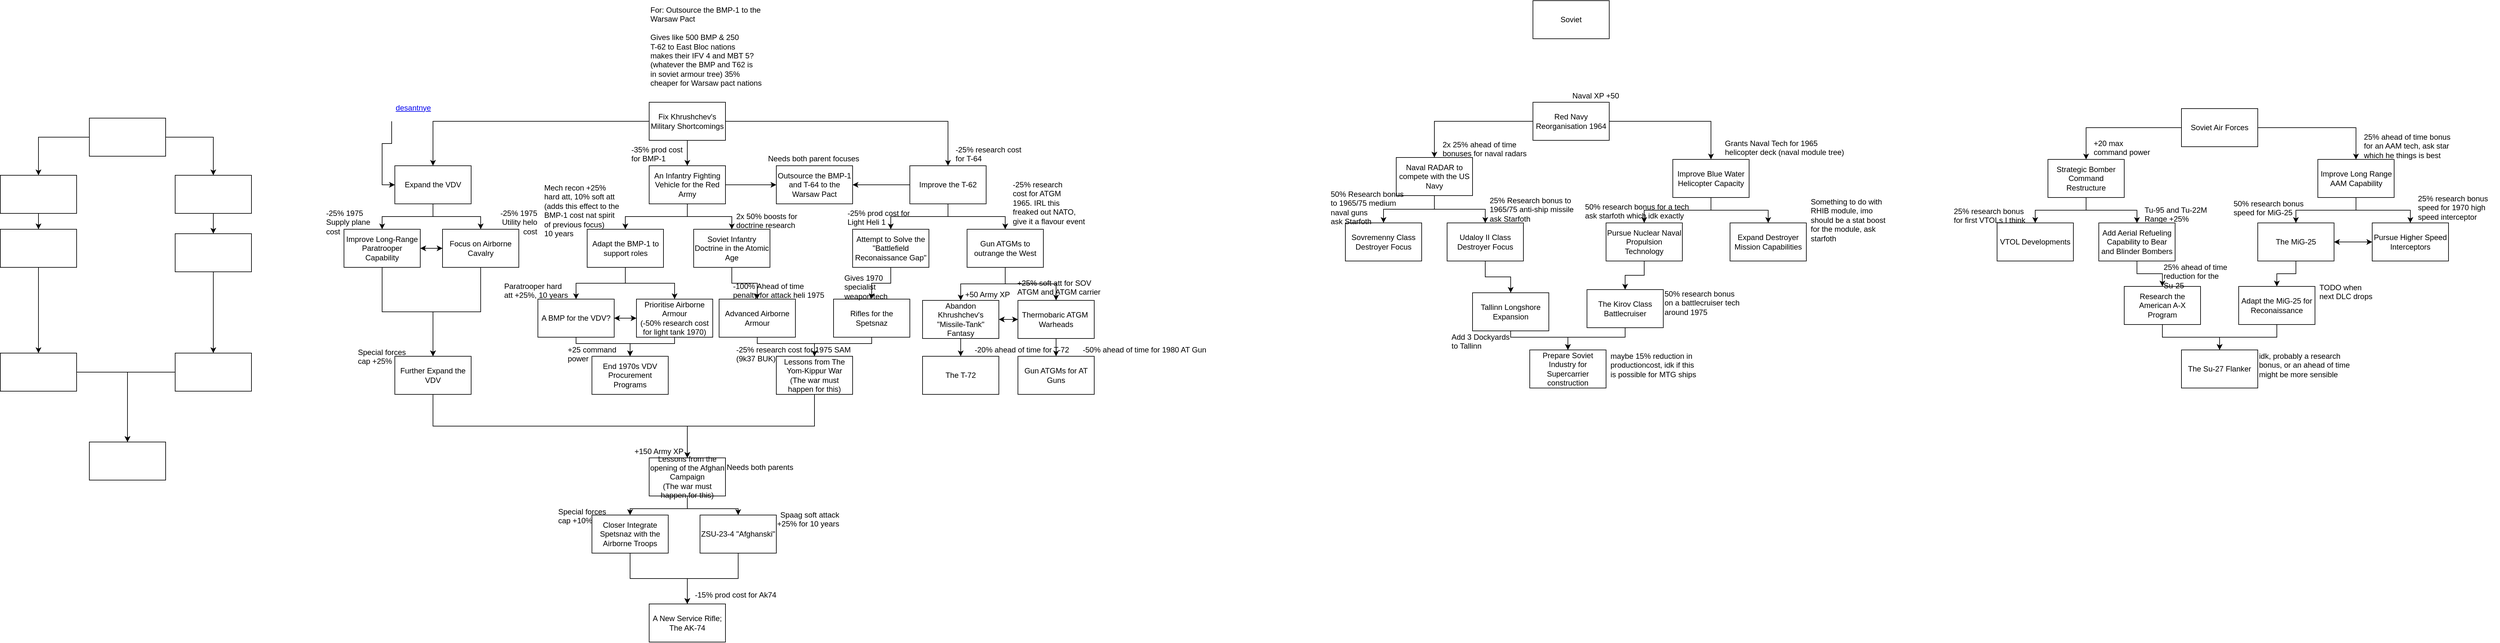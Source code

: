 <mxfile version="14.1.8" type="device"><diagram id="HSAtg3m2RMaqoWD-6UOv" name="Page-1"><mxGraphModel dx="3900" dy="2933" grid="1" gridSize="10" guides="1" tooltips="1" connect="1" arrows="1" fold="1" page="1" pageScale="1" pageWidth="850" pageHeight="1100" math="0" shadow="0"><root><mxCell id="0"/><mxCell id="1" parent="0"/><mxCell id="5Q80vG4LIjVTuV-m_31R-1" value="Soviet" style="rounded=0;whiteSpace=wrap;html=1;" parent="1" vertex="1"><mxGeometry x="1590" width="120" height="60" as="geometry"/></mxCell><mxCell id="sVd0UcRJC6E5WP_fuugY-13" style="edgeStyle=orthogonalEdgeStyle;rounded=0;orthogonalLoop=1;jettySize=auto;html=1;" parent="1" source="5Q80vG4LIjVTuV-m_31R-2" target="5Q80vG4LIjVTuV-m_31R-3" edge="1"><mxGeometry relative="1" as="geometry"/></mxCell><mxCell id="sVd0UcRJC6E5WP_fuugY-14" style="edgeStyle=orthogonalEdgeStyle;rounded=0;orthogonalLoop=1;jettySize=auto;html=1;" parent="1" source="5Q80vG4LIjVTuV-m_31R-2" target="5Q80vG4LIjVTuV-m_31R-5" edge="1"><mxGeometry relative="1" as="geometry"/></mxCell><mxCell id="Zx1HC0GzqRaTjFGSxS7G-56" style="edgeStyle=orthogonalEdgeStyle;rounded=0;orthogonalLoop=1;jettySize=auto;html=1;" parent="1" source="5Q80vG4LIjVTuV-m_31R-2" target="Zx1HC0GzqRaTjFGSxS7G-55" edge="1"><mxGeometry relative="1" as="geometry"/></mxCell><mxCell id="5Q80vG4LIjVTuV-m_31R-2" value="Fix Khrushchev's Military Shortcomings" style="rounded=0;whiteSpace=wrap;html=1;" parent="1" vertex="1"><mxGeometry x="200" y="160" width="120" height="60" as="geometry"/></mxCell><mxCell id="sVd0UcRJC6E5WP_fuugY-24" style="edgeStyle=orthogonalEdgeStyle;rounded=0;orthogonalLoop=1;jettySize=auto;html=1;" parent="1" source="5Q80vG4LIjVTuV-m_31R-3" target="5Q80vG4LIjVTuV-m_31R-8" edge="1"><mxGeometry relative="1" as="geometry"/></mxCell><mxCell id="sVd0UcRJC6E5WP_fuugY-25" style="edgeStyle=orthogonalEdgeStyle;rounded=0;orthogonalLoop=1;jettySize=auto;html=1;" parent="1" source="5Q80vG4LIjVTuV-m_31R-3" target="5Q80vG4LIjVTuV-m_31R-9" edge="1"><mxGeometry relative="1" as="geometry"/></mxCell><mxCell id="Zx1HC0GzqRaTjFGSxS7G-14" value="" style="edgeStyle=orthogonalEdgeStyle;rounded=0;orthogonalLoop=1;jettySize=auto;html=1;" parent="1" source="5Q80vG4LIjVTuV-m_31R-3" target="Zx1HC0GzqRaTjFGSxS7G-13" edge="1"><mxGeometry relative="1" as="geometry"/></mxCell><mxCell id="5Q80vG4LIjVTuV-m_31R-3" value="&lt;span&gt;An Infantry Fighting Vehicle for the Red Army&lt;/span&gt;" style="rounded=0;whiteSpace=wrap;html=1;" parent="1" vertex="1"><mxGeometry x="200" y="260" width="120" height="60" as="geometry"/></mxCell><mxCell id="Zx1HC0GzqRaTjFGSxS7G-13" value="Outsource the BMP-1 and T-64 to the Warsaw Pact" style="rounded=0;whiteSpace=wrap;html=1;" parent="1" vertex="1"><mxGeometry x="400" y="260" width="120" height="60" as="geometry"/></mxCell><mxCell id="sVd0UcRJC6E5WP_fuugY-15" style="edgeStyle=orthogonalEdgeStyle;rounded=0;orthogonalLoop=1;jettySize=auto;html=1;" parent="1" source="5Q80vG4LIjVTuV-m_31R-5" target="5Q80vG4LIjVTuV-m_31R-7" edge="1"><mxGeometry relative="1" as="geometry"/></mxCell><mxCell id="sVd0UcRJC6E5WP_fuugY-16" style="edgeStyle=orthogonalEdgeStyle;rounded=0;orthogonalLoop=1;jettySize=auto;html=1;" parent="1" source="5Q80vG4LIjVTuV-m_31R-5" target="5Q80vG4LIjVTuV-m_31R-6" edge="1"><mxGeometry relative="1" as="geometry"/></mxCell><mxCell id="Zx1HC0GzqRaTjFGSxS7G-15" style="edgeStyle=orthogonalEdgeStyle;rounded=0;orthogonalLoop=1;jettySize=auto;html=1;" parent="1" source="5Q80vG4LIjVTuV-m_31R-5" target="Zx1HC0GzqRaTjFGSxS7G-13" edge="1"><mxGeometry relative="1" as="geometry"/></mxCell><mxCell id="5Q80vG4LIjVTuV-m_31R-5" value="Improve the T-62" style="rounded=0;whiteSpace=wrap;html=1;" parent="1" vertex="1"><mxGeometry x="610" y="260" width="120" height="60" as="geometry"/></mxCell><mxCell id="Zx1HC0GzqRaTjFGSxS7G-23" value="" style="edgeStyle=orthogonalEdgeStyle;rounded=0;orthogonalLoop=1;jettySize=auto;html=1;" parent="1" source="5Q80vG4LIjVTuV-m_31R-6" target="Zx1HC0GzqRaTjFGSxS7G-22" edge="1"><mxGeometry relative="1" as="geometry"/></mxCell><mxCell id="Zx1HC0GzqRaTjFGSxS7G-41" style="edgeStyle=orthogonalEdgeStyle;rounded=0;orthogonalLoop=1;jettySize=auto;html=1;" parent="1" source="5Q80vG4LIjVTuV-m_31R-6" target="Zx1HC0GzqRaTjFGSxS7G-39" edge="1"><mxGeometry relative="1" as="geometry"/></mxCell><mxCell id="5Q80vG4LIjVTuV-m_31R-6" value="Gun ATGMs to outrange the West" style="rounded=0;whiteSpace=wrap;html=1;" parent="1" vertex="1"><mxGeometry x="700" y="360" width="120" height="60" as="geometry"/></mxCell><mxCell id="Zx1HC0GzqRaTjFGSxS7G-43" style="edgeStyle=orthogonalEdgeStyle;rounded=0;orthogonalLoop=1;jettySize=auto;html=1;" parent="1" source="Zx1HC0GzqRaTjFGSxS7G-22" target="Zx1HC0GzqRaTjFGSxS7G-39" edge="1"><mxGeometry relative="1" as="geometry"/></mxCell><mxCell id="Zx1HC0GzqRaTjFGSxS7G-50" value="" style="edgeStyle=orthogonalEdgeStyle;rounded=0;orthogonalLoop=1;jettySize=auto;html=1;" parent="1" source="Zx1HC0GzqRaTjFGSxS7G-22" target="Zx1HC0GzqRaTjFGSxS7G-49" edge="1"><mxGeometry relative="1" as="geometry"/></mxCell><mxCell id="Zx1HC0GzqRaTjFGSxS7G-22" value="Thermobaric ATGM&amp;nbsp;&lt;br&gt;Warheads" style="rounded=0;whiteSpace=wrap;html=1;" parent="1" vertex="1"><mxGeometry x="780" y="472" width="120" height="60" as="geometry"/></mxCell><mxCell id="Zx1HC0GzqRaTjFGSxS7G-49" value="Gun ATGMs for AT Guns" style="rounded=0;whiteSpace=wrap;html=1;" parent="1" vertex="1"><mxGeometry x="780" y="560" width="120" height="60" as="geometry"/></mxCell><mxCell id="Zx1HC0GzqRaTjFGSxS7G-42" value="" style="edgeStyle=orthogonalEdgeStyle;rounded=0;orthogonalLoop=1;jettySize=auto;html=1;" parent="1" source="Zx1HC0GzqRaTjFGSxS7G-39" target="Zx1HC0GzqRaTjFGSxS7G-22" edge="1"><mxGeometry relative="1" as="geometry"/></mxCell><mxCell id="Zx1HC0GzqRaTjFGSxS7G-45" value="" style="edgeStyle=orthogonalEdgeStyle;rounded=0;orthogonalLoop=1;jettySize=auto;html=1;" parent="1" source="Zx1HC0GzqRaTjFGSxS7G-39" target="Zx1HC0GzqRaTjFGSxS7G-44" edge="1"><mxGeometry relative="1" as="geometry"/></mxCell><mxCell id="Zx1HC0GzqRaTjFGSxS7G-39" value="Abandon Khrushchev's &quot;Missile-Tank&quot; Fantasy" style="rounded=0;whiteSpace=wrap;html=1;" parent="1" vertex="1"><mxGeometry x="630" y="472" width="120" height="60" as="geometry"/></mxCell><mxCell id="Zx1HC0GzqRaTjFGSxS7G-44" value="The T-72" style="rounded=0;whiteSpace=wrap;html=1;" parent="1" vertex="1"><mxGeometry x="630" y="560" width="120" height="60" as="geometry"/></mxCell><mxCell id="sVd0UcRJC6E5WP_fuugY-22" style="edgeStyle=orthogonalEdgeStyle;rounded=0;orthogonalLoop=1;jettySize=auto;html=1;" parent="1" source="5Q80vG4LIjVTuV-m_31R-7" target="5Q80vG4LIjVTuV-m_31R-11" edge="1"><mxGeometry relative="1" as="geometry"/></mxCell><mxCell id="5Q80vG4LIjVTuV-m_31R-7" value="&lt;span style=&quot;white-space: normal&quot;&gt;Attempt to Solve the &quot;Battlefield Reconaissance Gap&quot;&lt;/span&gt;" style="rounded=0;whiteSpace=wrap;html=1;" parent="1" vertex="1"><mxGeometry x="520" y="360" width="120" height="60" as="geometry"/></mxCell><mxCell id="sVd0UcRJC6E5WP_fuugY-23" style="edgeStyle=orthogonalEdgeStyle;rounded=0;orthogonalLoop=1;jettySize=auto;html=1;" parent="1" source="5Q80vG4LIjVTuV-m_31R-8" target="5Q80vG4LIjVTuV-m_31R-10" edge="1"><mxGeometry relative="1" as="geometry"/></mxCell><mxCell id="5Q80vG4LIjVTuV-m_31R-8" value="Soviet Infantry Doctrine in the Atomic Age" style="rounded=0;whiteSpace=wrap;html=1;" parent="1" vertex="1"><mxGeometry x="270" y="360" width="120" height="60" as="geometry"/></mxCell><mxCell id="Zx1HC0GzqRaTjFGSxS7G-19" value="" style="edgeStyle=orthogonalEdgeStyle;rounded=0;orthogonalLoop=1;jettySize=auto;html=1;" parent="1" source="5Q80vG4LIjVTuV-m_31R-9" target="Zx1HC0GzqRaTjFGSxS7G-18" edge="1"><mxGeometry relative="1" as="geometry"/></mxCell><mxCell id="Zx1HC0GzqRaTjFGSxS7G-33" style="edgeStyle=orthogonalEdgeStyle;rounded=0;orthogonalLoop=1;jettySize=auto;html=1;" parent="1" target="Zx1HC0GzqRaTjFGSxS7G-31" edge="1"><mxGeometry relative="1" as="geometry"><mxPoint x="230.2" y="475" as="sourcePoint"/></mxGeometry></mxCell><mxCell id="Zx1HC0GzqRaTjFGSxS7G-86" style="edgeStyle=orthogonalEdgeStyle;rounded=0;orthogonalLoop=1;jettySize=auto;html=1;" parent="1" source="5Q80vG4LIjVTuV-m_31R-9" target="Zx1HC0GzqRaTjFGSxS7G-31" edge="1"><mxGeometry relative="1" as="geometry"/></mxCell><mxCell id="5Q80vG4LIjVTuV-m_31R-9" value="Adapt the BMP-1 to support roles" style="rounded=0;whiteSpace=wrap;html=1;" parent="1" vertex="1"><mxGeometry x="102.5" y="360" width="120" height="60" as="geometry"/></mxCell><mxCell id="Zx1HC0GzqRaTjFGSxS7G-32" value="" style="edgeStyle=orthogonalEdgeStyle;rounded=0;orthogonalLoop=1;jettySize=auto;html=1;" parent="1" source="Zx1HC0GzqRaTjFGSxS7G-18" target="Zx1HC0GzqRaTjFGSxS7G-31" edge="1"><mxGeometry relative="1" as="geometry"/></mxCell><mxCell id="Zx1HC0GzqRaTjFGSxS7G-84" style="edgeStyle=orthogonalEdgeStyle;rounded=0;orthogonalLoop=1;jettySize=auto;html=1;" parent="1" source="Zx1HC0GzqRaTjFGSxS7G-18" target="Zx1HC0GzqRaTjFGSxS7G-82" edge="1"><mxGeometry relative="1" as="geometry"><Array as="points"><mxPoint x="85" y="540"/><mxPoint x="170" y="540"/></Array></mxGeometry></mxCell><mxCell id="Zx1HC0GzqRaTjFGSxS7G-18" value="A BMP for the VDV?" style="rounded=0;whiteSpace=wrap;html=1;" parent="1" vertex="1"><mxGeometry x="25" y="470" width="120" height="60" as="geometry"/></mxCell><mxCell id="Zx1HC0GzqRaTjFGSxS7G-82" value="End 1970s VDV Procurement Programs" style="rounded=0;whiteSpace=wrap;html=1;" parent="1" vertex="1"><mxGeometry x="110" y="560" width="120" height="60" as="geometry"/></mxCell><mxCell id="Zx1HC0GzqRaTjFGSxS7G-34" style="edgeStyle=orthogonalEdgeStyle;rounded=0;orthogonalLoop=1;jettySize=auto;html=1;" parent="1" source="Zx1HC0GzqRaTjFGSxS7G-31" target="Zx1HC0GzqRaTjFGSxS7G-18" edge="1"><mxGeometry relative="1" as="geometry"/></mxCell><mxCell id="Zx1HC0GzqRaTjFGSxS7G-87" style="edgeStyle=orthogonalEdgeStyle;rounded=0;orthogonalLoop=1;jettySize=auto;html=1;" parent="1" source="Zx1HC0GzqRaTjFGSxS7G-31" target="Zx1HC0GzqRaTjFGSxS7G-82" edge="1"><mxGeometry relative="1" as="geometry"><Array as="points"><mxPoint x="240" y="540"/><mxPoint x="170" y="540"/></Array></mxGeometry></mxCell><mxCell id="Zx1HC0GzqRaTjFGSxS7G-31" value="Prioritise Airborne Armour (&lt;span style=&quot;text-align: left ; white-space: nowrap&quot;&gt;-50% research cost&lt;/span&gt;&lt;br style=&quot;text-align: left ; white-space: nowrap&quot;&gt;&lt;span style=&quot;text-align: left ; white-space: nowrap&quot;&gt;for light tank 1970)&lt;/span&gt;" style="rounded=0;whiteSpace=wrap;html=1;" parent="1" vertex="1"><mxGeometry x="180" y="470" width="120" height="60" as="geometry"/></mxCell><mxCell id="sVd0UcRJC6E5WP_fuugY-27" style="edgeStyle=orthogonalEdgeStyle;rounded=0;orthogonalLoop=1;jettySize=auto;html=1;" parent="1" source="5Q80vG4LIjVTuV-m_31R-10" target="5Q80vG4LIjVTuV-m_31R-12" edge="1"><mxGeometry relative="1" as="geometry"><Array as="points"><mxPoint x="370" y="540"/><mxPoint x="460" y="540"/></Array></mxGeometry></mxCell><mxCell id="5Q80vG4LIjVTuV-m_31R-10" value="Advanced Airborne Armour" style="rounded=0;whiteSpace=wrap;html=1;" parent="1" vertex="1"><mxGeometry x="310" y="470" width="120" height="60" as="geometry"/></mxCell><mxCell id="sVd0UcRJC6E5WP_fuugY-26" style="edgeStyle=orthogonalEdgeStyle;rounded=0;orthogonalLoop=1;jettySize=auto;html=1;" parent="1" source="5Q80vG4LIjVTuV-m_31R-11" target="5Q80vG4LIjVTuV-m_31R-12" edge="1"><mxGeometry relative="1" as="geometry"><Array as="points"><mxPoint x="550" y="540"/><mxPoint x="460" y="540"/></Array></mxGeometry></mxCell><mxCell id="5Q80vG4LIjVTuV-m_31R-11" value="Rifles for the Spetsnaz" style="rounded=0;whiteSpace=wrap;html=1;" parent="1" vertex="1"><mxGeometry x="490" y="470" width="120" height="60" as="geometry"/></mxCell><mxCell id="Zx1HC0GzqRaTjFGSxS7G-71" value="" style="edgeStyle=orthogonalEdgeStyle;rounded=0;orthogonalLoop=1;jettySize=auto;html=1;exitX=0.5;exitY=1;exitDx=0;exitDy=0;" parent="1" source="5Q80vG4LIjVTuV-m_31R-12" target="Zx1HC0GzqRaTjFGSxS7G-70" edge="1"><mxGeometry relative="1" as="geometry"/></mxCell><mxCell id="5Q80vG4LIjVTuV-m_31R-12" value="Lessons from The Yom-Kippur War&lt;br&gt;(The war must happen for this)" style="rounded=0;whiteSpace=wrap;html=1;" parent="1" vertex="1"><mxGeometry x="400" y="560" width="120" height="60" as="geometry"/></mxCell><mxCell id="Zx1HC0GzqRaTjFGSxS7G-94" value="" style="edgeStyle=orthogonalEdgeStyle;rounded=0;orthogonalLoop=1;jettySize=auto;html=1;" parent="1" source="Zx1HC0GzqRaTjFGSxS7G-70" target="Zx1HC0GzqRaTjFGSxS7G-93" edge="1"><mxGeometry relative="1" as="geometry"/></mxCell><mxCell id="Zx1HC0GzqRaTjFGSxS7G-97" style="edgeStyle=orthogonalEdgeStyle;rounded=0;orthogonalLoop=1;jettySize=auto;html=1;" parent="1" source="Zx1HC0GzqRaTjFGSxS7G-70" target="Zx1HC0GzqRaTjFGSxS7G-95" edge="1"><mxGeometry relative="1" as="geometry"><Array as="points"><mxPoint x="260" y="800"/><mxPoint x="170" y="800"/></Array></mxGeometry></mxCell><mxCell id="Zx1HC0GzqRaTjFGSxS7G-70" value="Lessons from the opening of the Afghan Campaign&lt;br&gt;(The war must happen for this)" style="rounded=0;whiteSpace=wrap;html=1;" parent="1" vertex="1"><mxGeometry x="200" y="720" width="120" height="60" as="geometry"/></mxCell><mxCell id="Zx1HC0GzqRaTjFGSxS7G-102" value="" style="edgeStyle=orthogonalEdgeStyle;rounded=0;orthogonalLoop=1;jettySize=auto;html=1;" parent="1" source="Zx1HC0GzqRaTjFGSxS7G-93" target="Zx1HC0GzqRaTjFGSxS7G-101" edge="1"><mxGeometry relative="1" as="geometry"/></mxCell><mxCell id="Zx1HC0GzqRaTjFGSxS7G-93" value="ZSU-23-4 &quot;Afghanski&quot;" style="rounded=0;whiteSpace=wrap;html=1;" parent="1" vertex="1"><mxGeometry x="280" y="810" width="120" height="60" as="geometry"/></mxCell><mxCell id="Zx1HC0GzqRaTjFGSxS7G-101" value="A New Service Rifle; The AK-74" style="rounded=0;whiteSpace=wrap;html=1;" parent="1" vertex="1"><mxGeometry x="200" y="950" width="120" height="60" as="geometry"/></mxCell><mxCell id="Zx1HC0GzqRaTjFGSxS7G-103" style="edgeStyle=orthogonalEdgeStyle;rounded=0;orthogonalLoop=1;jettySize=auto;html=1;" parent="1" source="Zx1HC0GzqRaTjFGSxS7G-95" target="Zx1HC0GzqRaTjFGSxS7G-101" edge="1"><mxGeometry relative="1" as="geometry"/></mxCell><mxCell id="Zx1HC0GzqRaTjFGSxS7G-95" value="Closer Integrate Spetsnaz with the Airborne Troops" style="rounded=0;whiteSpace=wrap;html=1;" parent="1" vertex="1"><mxGeometry x="110" y="810" width="120" height="60" as="geometry"/></mxCell><mxCell id="sVd0UcRJC6E5WP_fuugY-1" style="edgeStyle=orthogonalEdgeStyle;rounded=0;orthogonalLoop=1;jettySize=auto;html=1;" parent="1" source="5Q80vG4LIjVTuV-m_31R-13" target="5Q80vG4LIjVTuV-m_31R-40" edge="1"><mxGeometry relative="1" as="geometry"/></mxCell><mxCell id="sVd0UcRJC6E5WP_fuugY-3" style="edgeStyle=orthogonalEdgeStyle;rounded=0;orthogonalLoop=1;jettySize=auto;html=1;" parent="1" source="5Q80vG4LIjVTuV-m_31R-13" target="5Q80vG4LIjVTuV-m_31R-42" edge="1"><mxGeometry relative="1" as="geometry"/></mxCell><mxCell id="5Q80vG4LIjVTuV-m_31R-13" value="Red Navy Reorganisation 1964" style="rounded=0;whiteSpace=wrap;html=1;" parent="1" vertex="1"><mxGeometry x="1590" y="160" width="120" height="60" as="geometry"/></mxCell><mxCell id="jUVVxB6HZcpi_t6FLitY-24" style="edgeStyle=orthogonalEdgeStyle;rounded=0;orthogonalLoop=1;jettySize=auto;html=1;" parent="1" source="5Q80vG4LIjVTuV-m_31R-24" target="5Q80vG4LIjVTuV-m_31R-50" edge="1"><mxGeometry relative="1" as="geometry"/></mxCell><mxCell id="jUVVxB6HZcpi_t6FLitY-25" style="edgeStyle=orthogonalEdgeStyle;rounded=0;orthogonalLoop=1;jettySize=auto;html=1;" parent="1" source="5Q80vG4LIjVTuV-m_31R-24" target="5Q80vG4LIjVTuV-m_31R-52" edge="1"><mxGeometry relative="1" as="geometry"/></mxCell><mxCell id="5Q80vG4LIjVTuV-m_31R-24" value="Soviet Air Forces" style="rounded=0;whiteSpace=wrap;html=1;" parent="1" vertex="1"><mxGeometry x="2610" y="170" width="120" height="60" as="geometry"/></mxCell><mxCell id="jUVVxB6HZcpi_t6FLitY-4" style="edgeStyle=orthogonalEdgeStyle;rounded=0;orthogonalLoop=1;jettySize=auto;html=1;" parent="1" source="5Q80vG4LIjVTuV-m_31R-35" target="5Q80vG4LIjVTuV-m_31R-37" edge="1"><mxGeometry relative="1" as="geometry"/></mxCell><mxCell id="jUVVxB6HZcpi_t6FLitY-5" style="edgeStyle=orthogonalEdgeStyle;rounded=0;orthogonalLoop=1;jettySize=auto;html=1;" parent="1" source="5Q80vG4LIjVTuV-m_31R-35" target="5Q80vG4LIjVTuV-m_31R-36" edge="1"><mxGeometry relative="1" as="geometry"/></mxCell><mxCell id="5Q80vG4LIjVTuV-m_31R-35" value="" style="rounded=0;whiteSpace=wrap;html=1;" parent="1" vertex="1"><mxGeometry x="-680.5" y="185" width="120" height="60" as="geometry"/></mxCell><mxCell id="Zx1HC0GzqRaTjFGSxS7G-2" value="" style="edgeStyle=orthogonalEdgeStyle;rounded=0;orthogonalLoop=1;jettySize=auto;html=1;" parent="1" source="5Q80vG4LIjVTuV-m_31R-36" target="Zx1HC0GzqRaTjFGSxS7G-1" edge="1"><mxGeometry relative="1" as="geometry"/></mxCell><mxCell id="5Q80vG4LIjVTuV-m_31R-36" value="" style="rounded=0;whiteSpace=wrap;html=1;" parent="1" vertex="1"><mxGeometry x="-545.5" y="275" width="120" height="60" as="geometry"/></mxCell><mxCell id="Zx1HC0GzqRaTjFGSxS7G-6" value="" style="edgeStyle=orthogonalEdgeStyle;rounded=0;orthogonalLoop=1;jettySize=auto;html=1;" parent="1" source="Zx1HC0GzqRaTjFGSxS7G-1" target="Zx1HC0GzqRaTjFGSxS7G-5" edge="1"><mxGeometry relative="1" as="geometry"/></mxCell><mxCell id="Zx1HC0GzqRaTjFGSxS7G-1" value="" style="rounded=0;whiteSpace=wrap;html=1;" parent="1" vertex="1"><mxGeometry x="-545.5" y="367" width="120" height="60" as="geometry"/></mxCell><mxCell id="Zx1HC0GzqRaTjFGSxS7G-11" style="edgeStyle=orthogonalEdgeStyle;rounded=0;orthogonalLoop=1;jettySize=auto;html=1;" parent="1" source="Zx1HC0GzqRaTjFGSxS7G-5" target="Zx1HC0GzqRaTjFGSxS7G-9" edge="1"><mxGeometry relative="1" as="geometry"/></mxCell><mxCell id="Zx1HC0GzqRaTjFGSxS7G-5" value="" style="rounded=0;whiteSpace=wrap;html=1;" parent="1" vertex="1"><mxGeometry x="-545.5" y="555" width="120" height="60" as="geometry"/></mxCell><mxCell id="Zx1HC0GzqRaTjFGSxS7G-4" value="" style="edgeStyle=orthogonalEdgeStyle;rounded=0;orthogonalLoop=1;jettySize=auto;html=1;" parent="1" source="5Q80vG4LIjVTuV-m_31R-37" target="Zx1HC0GzqRaTjFGSxS7G-3" edge="1"><mxGeometry relative="1" as="geometry"/></mxCell><mxCell id="5Q80vG4LIjVTuV-m_31R-37" value="" style="rounded=0;whiteSpace=wrap;html=1;" parent="1" vertex="1"><mxGeometry x="-820.5" y="275" width="120" height="60" as="geometry"/></mxCell><mxCell id="Zx1HC0GzqRaTjFGSxS7G-8" value="" style="edgeStyle=orthogonalEdgeStyle;rounded=0;orthogonalLoop=1;jettySize=auto;html=1;" parent="1" source="Zx1HC0GzqRaTjFGSxS7G-3" target="Zx1HC0GzqRaTjFGSxS7G-7" edge="1"><mxGeometry relative="1" as="geometry"/></mxCell><mxCell id="Zx1HC0GzqRaTjFGSxS7G-3" value="" style="rounded=0;whiteSpace=wrap;html=1;" parent="1" vertex="1"><mxGeometry x="-820.5" y="360" width="120" height="60" as="geometry"/></mxCell><mxCell id="Zx1HC0GzqRaTjFGSxS7G-10" value="" style="edgeStyle=orthogonalEdgeStyle;rounded=0;orthogonalLoop=1;jettySize=auto;html=1;" parent="1" source="Zx1HC0GzqRaTjFGSxS7G-7" target="Zx1HC0GzqRaTjFGSxS7G-9" edge="1"><mxGeometry relative="1" as="geometry"/></mxCell><mxCell id="Zx1HC0GzqRaTjFGSxS7G-7" value="" style="rounded=0;whiteSpace=wrap;html=1;" parent="1" vertex="1"><mxGeometry x="-820.5" y="555" width="120" height="60" as="geometry"/></mxCell><mxCell id="Zx1HC0GzqRaTjFGSxS7G-9" value="" style="rounded=0;whiteSpace=wrap;html=1;" parent="1" vertex="1"><mxGeometry x="-680.5" y="695" width="120" height="60" as="geometry"/></mxCell><mxCell id="sVd0UcRJC6E5WP_fuugY-9" style="edgeStyle=orthogonalEdgeStyle;rounded=0;orthogonalLoop=1;jettySize=auto;html=1;" parent="1" source="5Q80vG4LIjVTuV-m_31R-40" target="5Q80vG4LIjVTuV-m_31R-46" edge="1"><mxGeometry relative="1" as="geometry"/></mxCell><mxCell id="sVd0UcRJC6E5WP_fuugY-10" style="edgeStyle=orthogonalEdgeStyle;rounded=0;orthogonalLoop=1;jettySize=auto;html=1;" parent="1" source="5Q80vG4LIjVTuV-m_31R-40" target="5Q80vG4LIjVTuV-m_31R-45" edge="1"><mxGeometry relative="1" as="geometry"/></mxCell><mxCell id="5Q80vG4LIjVTuV-m_31R-40" value="Naval RADAR to compete with the US Navy" style="rounded=0;whiteSpace=wrap;html=1;" parent="1" vertex="1"><mxGeometry x="1375" y="247" width="120" height="60" as="geometry"/></mxCell><mxCell id="sVd0UcRJC6E5WP_fuugY-6" style="edgeStyle=orthogonalEdgeStyle;rounded=0;orthogonalLoop=1;jettySize=auto;html=1;" parent="1" source="5Q80vG4LIjVTuV-m_31R-42" target="5Q80vG4LIjVTuV-m_31R-44" edge="1"><mxGeometry relative="1" as="geometry"/></mxCell><mxCell id="sVd0UcRJC6E5WP_fuugY-39" style="edgeStyle=orthogonalEdgeStyle;rounded=0;orthogonalLoop=1;jettySize=auto;html=1;" parent="1" source="5Q80vG4LIjVTuV-m_31R-42" target="sVd0UcRJC6E5WP_fuugY-34" edge="1"><mxGeometry relative="1" as="geometry"/></mxCell><mxCell id="5Q80vG4LIjVTuV-m_31R-42" value="Improve Blue Water Helicopter Capacity" style="rounded=0;whiteSpace=wrap;html=1;" parent="1" vertex="1"><mxGeometry x="1810" y="250" width="120" height="60" as="geometry"/></mxCell><mxCell id="sVd0UcRJC6E5WP_fuugY-33" value="" style="edgeStyle=orthogonalEdgeStyle;rounded=0;orthogonalLoop=1;jettySize=auto;html=1;" parent="1" source="5Q80vG4LIjVTuV-m_31R-44" target="5Q80vG4LIjVTuV-m_31R-48" edge="1"><mxGeometry relative="1" as="geometry"/></mxCell><mxCell id="5Q80vG4LIjVTuV-m_31R-44" value="Pursue Nuclear Naval Propulsion Technology" style="rounded=0;whiteSpace=wrap;html=1;" parent="1" vertex="1"><mxGeometry x="1705" y="350" width="120" height="60" as="geometry"/></mxCell><mxCell id="sVd0UcRJC6E5WP_fuugY-34" value="Expand Destroyer Mission Capabilities" style="rounded=0;whiteSpace=wrap;html=1;" parent="1" vertex="1"><mxGeometry x="1900" y="350" width="120" height="60" as="geometry"/></mxCell><mxCell id="sVd0UcRJC6E5WP_fuugY-28" value="" style="edgeStyle=orthogonalEdgeStyle;rounded=0;orthogonalLoop=1;jettySize=auto;html=1;" parent="1" source="5Q80vG4LIjVTuV-m_31R-45" target="5Q80vG4LIjVTuV-m_31R-47" edge="1"><mxGeometry relative="1" as="geometry"/></mxCell><mxCell id="5Q80vG4LIjVTuV-m_31R-45" value="Udaloy II Class Destroyer Focus" style="rounded=0;whiteSpace=wrap;html=1;" parent="1" vertex="1"><mxGeometry x="1455" y="350" width="120" height="60" as="geometry"/></mxCell><mxCell id="5Q80vG4LIjVTuV-m_31R-46" value="Sovremenny Class Destroyer Focus" style="rounded=0;whiteSpace=wrap;html=1;" parent="1" vertex="1"><mxGeometry x="1295" y="350" width="120" height="60" as="geometry"/></mxCell><mxCell id="sVd0UcRJC6E5WP_fuugY-31" style="edgeStyle=orthogonalEdgeStyle;rounded=0;orthogonalLoop=1;jettySize=auto;html=1;" parent="1" source="5Q80vG4LIjVTuV-m_31R-47" target="5Q80vG4LIjVTuV-m_31R-49" edge="1"><mxGeometry relative="1" as="geometry"><Array as="points"><mxPoint x="1555" y="530"/><mxPoint x="1645" y="530"/></Array></mxGeometry></mxCell><mxCell id="5Q80vG4LIjVTuV-m_31R-47" value="Tallinn Longshore Expansion" style="rounded=0;whiteSpace=wrap;html=1;" parent="1" vertex="1"><mxGeometry x="1495" y="460" width="120" height="60" as="geometry"/></mxCell><mxCell id="sVd0UcRJC6E5WP_fuugY-32" style="edgeStyle=orthogonalEdgeStyle;rounded=0;orthogonalLoop=1;jettySize=auto;html=1;" parent="1" source="5Q80vG4LIjVTuV-m_31R-48" target="5Q80vG4LIjVTuV-m_31R-49" edge="1"><mxGeometry relative="1" as="geometry"><Array as="points"><mxPoint x="1735" y="530"/><mxPoint x="1645" y="530"/></Array></mxGeometry></mxCell><mxCell id="5Q80vG4LIjVTuV-m_31R-48" value="The Kirov Class Battlecruiser" style="rounded=0;whiteSpace=wrap;html=1;" parent="1" vertex="1"><mxGeometry x="1675" y="455" width="120" height="60" as="geometry"/></mxCell><mxCell id="5Q80vG4LIjVTuV-m_31R-49" value="&lt;span style=&quot;white-space: normal&quot;&gt;Prepare Soviet Industry for Supercarrier construction&lt;/span&gt;" style="rounded=0;whiteSpace=wrap;html=1;" parent="1" vertex="1"><mxGeometry x="1585" y="550" width="120" height="60" as="geometry"/></mxCell><mxCell id="jUVVxB6HZcpi_t6FLitY-14" style="edgeStyle=orthogonalEdgeStyle;rounded=0;orthogonalLoop=1;jettySize=auto;html=1;" parent="1" source="5Q80vG4LIjVTuV-m_31R-50" target="5Q80vG4LIjVTuV-m_31R-56" edge="1"><mxGeometry relative="1" as="geometry"/></mxCell><mxCell id="jUVVxB6HZcpi_t6FLitY-15" style="edgeStyle=orthogonalEdgeStyle;rounded=0;orthogonalLoop=1;jettySize=auto;html=1;" parent="1" source="5Q80vG4LIjVTuV-m_31R-50" target="5Q80vG4LIjVTuV-m_31R-55" edge="1"><mxGeometry relative="1" as="geometry"/></mxCell><mxCell id="5Q80vG4LIjVTuV-m_31R-50" value="Strategic Bomber Command Restructure" style="rounded=0;whiteSpace=wrap;html=1;" parent="1" vertex="1"><mxGeometry x="2400" y="250" width="120" height="60" as="geometry"/></mxCell><mxCell id="jUVVxB6HZcpi_t6FLitY-26" style="edgeStyle=orthogonalEdgeStyle;rounded=0;orthogonalLoop=1;jettySize=auto;html=1;" parent="1" source="5Q80vG4LIjVTuV-m_31R-52" target="5Q80vG4LIjVTuV-m_31R-54" edge="1"><mxGeometry relative="1" as="geometry"/></mxCell><mxCell id="jUVVxB6HZcpi_t6FLitY-27" style="edgeStyle=orthogonalEdgeStyle;rounded=0;orthogonalLoop=1;jettySize=auto;html=1;" parent="1" source="5Q80vG4LIjVTuV-m_31R-52" target="5Q80vG4LIjVTuV-m_31R-53" edge="1"><mxGeometry relative="1" as="geometry"/></mxCell><mxCell id="5Q80vG4LIjVTuV-m_31R-52" value="Improve Long Range AAM Capability" style="rounded=0;whiteSpace=wrap;html=1;" parent="1" vertex="1"><mxGeometry x="2824.5" y="250" width="120" height="60" as="geometry"/></mxCell><mxCell id="jUVVxB6HZcpi_t6FLitY-33" style="edgeStyle=orthogonalEdgeStyle;rounded=0;orthogonalLoop=1;jettySize=auto;html=1;" parent="1" source="5Q80vG4LIjVTuV-m_31R-53" target="5Q80vG4LIjVTuV-m_31R-54" edge="1"><mxGeometry relative="1" as="geometry"/></mxCell><mxCell id="5Q80vG4LIjVTuV-m_31R-53" value="Pursue Higher Speed Interceptors" style="rounded=0;whiteSpace=wrap;html=1;" parent="1" vertex="1"><mxGeometry x="2910" y="350" width="120" height="60" as="geometry"/></mxCell><mxCell id="jUVVxB6HZcpi_t6FLitY-28" value="" style="edgeStyle=orthogonalEdgeStyle;rounded=0;orthogonalLoop=1;jettySize=auto;html=1;" parent="1" source="5Q80vG4LIjVTuV-m_31R-54" target="5Q80vG4LIjVTuV-m_31R-58" edge="1"><mxGeometry relative="1" as="geometry"/></mxCell><mxCell id="jUVVxB6HZcpi_t6FLitY-32" style="edgeStyle=orthogonalEdgeStyle;rounded=0;orthogonalLoop=1;jettySize=auto;html=1;" parent="1" source="5Q80vG4LIjVTuV-m_31R-54" target="5Q80vG4LIjVTuV-m_31R-53" edge="1"><mxGeometry relative="1" as="geometry"/></mxCell><mxCell id="5Q80vG4LIjVTuV-m_31R-54" value="The MiG-25" style="rounded=0;whiteSpace=wrap;html=1;" parent="1" vertex="1"><mxGeometry x="2730" y="350" width="120" height="60" as="geometry"/></mxCell><mxCell id="jUVVxB6HZcpi_t6FLitY-18" style="edgeStyle=orthogonalEdgeStyle;rounded=0;orthogonalLoop=1;jettySize=auto;html=1;" parent="1" source="5Q80vG4LIjVTuV-m_31R-55" target="5Q80vG4LIjVTuV-m_31R-57" edge="1"><mxGeometry relative="1" as="geometry"/></mxCell><mxCell id="5Q80vG4LIjVTuV-m_31R-55" value="Add Aerial Refueling Capability to Bear and Blinder Bombers" style="rounded=0;whiteSpace=wrap;html=1;" parent="1" vertex="1"><mxGeometry x="2480" y="350" width="120" height="60" as="geometry"/></mxCell><mxCell id="5Q80vG4LIjVTuV-m_31R-56" value="VTOL Developments" style="rounded=0;whiteSpace=wrap;html=1;" parent="1" vertex="1"><mxGeometry x="2320" y="350" width="120" height="60" as="geometry"/></mxCell><mxCell id="jUVVxB6HZcpi_t6FLitY-22" style="edgeStyle=orthogonalEdgeStyle;rounded=0;orthogonalLoop=1;jettySize=auto;html=1;" parent="1" source="5Q80vG4LIjVTuV-m_31R-57" target="5Q80vG4LIjVTuV-m_31R-59" edge="1"><mxGeometry relative="1" as="geometry"><Array as="points"><mxPoint x="2580" y="530"/><mxPoint x="2670" y="530"/></Array></mxGeometry></mxCell><mxCell id="5Q80vG4LIjVTuV-m_31R-57" value="Research the American A-X Program" style="rounded=0;whiteSpace=wrap;html=1;" parent="1" vertex="1"><mxGeometry x="2520" y="450" width="120" height="60" as="geometry"/></mxCell><mxCell id="jUVVxB6HZcpi_t6FLitY-23" style="edgeStyle=orthogonalEdgeStyle;rounded=0;orthogonalLoop=1;jettySize=auto;html=1;" parent="1" source="5Q80vG4LIjVTuV-m_31R-58" target="5Q80vG4LIjVTuV-m_31R-59" edge="1"><mxGeometry relative="1" as="geometry"/></mxCell><mxCell id="5Q80vG4LIjVTuV-m_31R-58" value="Adapt the MiG-25 for Reconaissance" style="rounded=0;whiteSpace=wrap;html=1;" parent="1" vertex="1"><mxGeometry x="2700" y="450" width="120" height="60" as="geometry"/></mxCell><mxCell id="5Q80vG4LIjVTuV-m_31R-59" value="The Su-27 Flanker" style="rounded=0;whiteSpace=wrap;html=1;" parent="1" vertex="1"><mxGeometry x="2610" y="550" width="120" height="60" as="geometry"/></mxCell><mxCell id="jUVVxB6HZcpi_t6FLitY-1" value="50% research bonus&lt;br&gt;speed for MiG-25" style="text;html=1;resizable=0;points=[];autosize=1;align=left;verticalAlign=top;spacingTop=-4;" parent="1" vertex="1"><mxGeometry x="2690" y="310" width="130" height="30" as="geometry"/></mxCell><mxCell id="jUVVxB6HZcpi_t6FLitY-2" value="-35% prod cost&lt;br&gt;for BMP-1" style="text;html=1;resizable=0;points=[];autosize=1;align=left;verticalAlign=top;spacingTop=-4;" parent="1" vertex="1"><mxGeometry x="170" y="225" width="100" height="30" as="geometry"/></mxCell><mxCell id="jUVVxB6HZcpi_t6FLitY-21" value="Tu-95 and Tu-22M&lt;br&gt;Range +25%" style="text;html=1;resizable=0;points=[];autosize=1;align=left;verticalAlign=top;spacingTop=-4;" parent="1" vertex="1"><mxGeometry x="2550" y="320" width="110" height="30" as="geometry"/></mxCell><mxCell id="jUVVxB6HZcpi_t6FLitY-29" value="TODO when&lt;br&gt;next DLC drops" style="text;html=1;resizable=0;points=[];autosize=1;align=left;verticalAlign=top;spacingTop=-4;" parent="1" vertex="1"><mxGeometry x="2824.5" y="442" width="100" height="30" as="geometry"/></mxCell><mxCell id="jUVVxB6HZcpi_t6FLitY-30" value="+20 max&lt;br&gt;command power&lt;br&gt;" style="text;html=1;resizable=0;points=[];autosize=1;align=left;verticalAlign=top;spacingTop=-4;" parent="1" vertex="1"><mxGeometry x="2470" y="215" width="100" height="30" as="geometry"/></mxCell><mxCell id="jUVVxB6HZcpi_t6FLitY-31" value="25% ahead of time bonus&lt;br&gt;for an AAM tech, ask star&lt;br&gt;which he things is best" style="text;html=1;resizable=0;points=[];autosize=1;align=left;verticalAlign=top;spacingTop=-4;" parent="1" vertex="1"><mxGeometry x="2895" y="205" width="150" height="40" as="geometry"/></mxCell><mxCell id="jUVVxB6HZcpi_t6FLitY-34" value="25% research bonus&lt;br&gt;speed for 1970 high&lt;br&gt;speed interceptor" style="text;html=1;resizable=0;points=[];autosize=1;align=left;verticalAlign=top;spacingTop=-4;" parent="1" vertex="1"><mxGeometry x="2980" y="302" width="130" height="40" as="geometry"/></mxCell><mxCell id="sVd0UcRJC6E5WP_fuugY-4" value="Grants Naval Tech for 1965&lt;br&gt;helicopter deck (naval module tree)" style="text;html=1;resizable=0;points=[];autosize=1;align=left;verticalAlign=top;spacingTop=-4;" parent="1" vertex="1"><mxGeometry x="1890" y="215" width="200" height="30" as="geometry"/></mxCell><mxCell id="sVd0UcRJC6E5WP_fuugY-8" value="50% Research bonus&lt;br&gt;to 1965/75 medium&lt;br&gt;naval guns&lt;br&gt;ask Starfoth" style="text;html=1;resizable=0;points=[];autosize=1;align=left;verticalAlign=top;spacingTop=-4;" parent="1" vertex="1"><mxGeometry x="1270" y="295" width="130" height="60" as="geometry"/></mxCell><mxCell id="sVd0UcRJC6E5WP_fuugY-11" value="25% Research bonus to&lt;br&gt;1965/75 anti-ship missile&lt;br&gt;ask Starfoth" style="text;html=1;resizable=0;points=[];autosize=1;align=left;verticalAlign=top;spacingTop=-4;" parent="1" vertex="1"><mxGeometry x="1520" y="305" width="150" height="40" as="geometry"/></mxCell><mxCell id="sVd0UcRJC6E5WP_fuugY-17" value="-25% research&lt;br&gt;cost for ATGM&amp;nbsp;&lt;br&gt;1965. IRL this&lt;br&gt;freaked out NATO,&lt;br&gt;give it a flavour event" style="text;html=1;resizable=0;points=[];autosize=1;align=left;verticalAlign=top;spacingTop=-4;" parent="1" vertex="1"><mxGeometry x="770" y="280" width="130" height="70" as="geometry"/></mxCell><mxCell id="sVd0UcRJC6E5WP_fuugY-44" value="For:&amp;nbsp;&lt;span style=&quot;text-align: center ; white-space: normal&quot;&gt;Outsource the BMP-1 to the Warsaw Pact&lt;/span&gt;&lt;br&gt;&lt;br&gt;Gives like 500 BMP &amp;amp; 250&lt;br&gt;T-62 to East Bloc nations&lt;br&gt;makes their IFV 4 and MBT 5?&lt;br&gt;(whatever the BMP and T62 is&lt;br&gt;in soviet armour tree) 35% &lt;br&gt;cheaper for Warsaw pact nations" style="text;html=1;resizable=0;points=[];autosize=1;align=left;verticalAlign=top;spacingTop=-4;" parent="1" vertex="1"><mxGeometry x="200" y="5" width="260" height="110" as="geometry"/></mxCell><mxCell id="sVd0UcRJC6E5WP_fuugY-48" value="Add 3 Dockyards&lt;br&gt;to Tallinn" style="text;html=1;resizable=0;points=[];autosize=1;align=left;verticalAlign=top;spacingTop=-4;" parent="1" vertex="1"><mxGeometry x="1460" y="520" width="110" height="30" as="geometry"/></mxCell><mxCell id="sVd0UcRJC6E5WP_fuugY-51" value="maybe 15% reduction in&amp;nbsp;&lt;br&gt;productioncost, idk if this&lt;br&gt;is possible for MTG ships" style="text;html=1;resizable=0;points=[];autosize=1;align=left;verticalAlign=top;spacingTop=-4;" parent="1" vertex="1"><mxGeometry x="1710" y="550" width="150" height="40" as="geometry"/></mxCell><mxCell id="Zx1HC0GzqRaTjFGSxS7G-12" value="-25% research cost&lt;br&gt;for T-64" style="text;html=1;resizable=0;points=[];autosize=1;align=left;verticalAlign=top;spacingTop=-4;" parent="1" vertex="1"><mxGeometry x="680" y="225" width="120" height="30" as="geometry"/></mxCell><mxCell id="Zx1HC0GzqRaTjFGSxS7G-16" value="Needs both parent focuses" style="text;html=1;resizable=0;points=[];autosize=1;align=left;verticalAlign=top;spacingTop=-4;" parent="1" vertex="1"><mxGeometry x="385" y="239" width="160" height="20" as="geometry"/></mxCell><mxCell id="Zx1HC0GzqRaTjFGSxS7G-20" value="Mech recon +25%&lt;br&gt;hard att, 10% soft att&lt;br&gt;(adds this effect to the&amp;nbsp;&lt;br&gt;BMP-1 cost nat spirit&lt;br&gt;of previous focus)&lt;br&gt;10 years" style="text;html=1;resizable=0;points=[];autosize=1;align=left;verticalAlign=top;spacingTop=-4;" parent="1" vertex="1"><mxGeometry x="32.5" y="285" width="140" height="90" as="geometry"/></mxCell><mxCell id="Zx1HC0GzqRaTjFGSxS7G-21" value="Paratrooper hard&lt;br&gt;att +25%, 10 years" style="text;html=1;resizable=0;points=[];autosize=1;align=left;verticalAlign=top;spacingTop=-4;" parent="1" vertex="1"><mxGeometry x="-30" y="440" width="120" height="30" as="geometry"/></mxCell><mxCell id="Zx1HC0GzqRaTjFGSxS7G-24" value="+25% soft att for SOV&lt;br&gt;ATGM and ATGM carrier" style="text;html=1;resizable=0;points=[];autosize=1;align=left;verticalAlign=top;spacingTop=-4;" parent="1" vertex="1"><mxGeometry x="777" y="435" width="150" height="30" as="geometry"/></mxCell><mxCell id="Zx1HC0GzqRaTjFGSxS7G-36" value="-100% Ahead of time&lt;br&gt;penalty for attack heli 1975" style="text;html=1;resizable=0;points=[];autosize=1;align=left;verticalAlign=top;spacingTop=-4;" parent="1" vertex="1"><mxGeometry x="330" y="440" width="160" height="30" as="geometry"/></mxCell><mxCell id="Zx1HC0GzqRaTjFGSxS7G-37" value="2x 50% boosts for&lt;br&gt;doctrine research" style="text;html=1;resizable=0;points=[];autosize=1;align=left;verticalAlign=top;spacingTop=-4;" parent="1" vertex="1"><mxGeometry x="335" y="330" width="110" height="30" as="geometry"/></mxCell><mxCell id="Zx1HC0GzqRaTjFGSxS7G-38" value="-25% prod cost for&lt;br&gt;Light Heli 1" style="text;html=1;resizable=0;points=[];autosize=1;align=left;verticalAlign=top;spacingTop=-4;" parent="1" vertex="1"><mxGeometry x="510" y="325" width="110" height="30" as="geometry"/></mxCell><mxCell id="Zx1HC0GzqRaTjFGSxS7G-46" value="-20% ahead of time for T-72" style="text;html=1;resizable=0;points=[];autosize=1;align=left;verticalAlign=top;spacingTop=-4;" parent="1" vertex="1"><mxGeometry x="710" y="540" width="160" height="20" as="geometry"/></mxCell><mxCell id="Zx1HC0GzqRaTjFGSxS7G-47" value="+50 Army XP" style="text;html=1;resizable=0;points=[];autosize=1;align=left;verticalAlign=top;spacingTop=-4;" parent="1" vertex="1"><mxGeometry x="695" y="453" width="90" height="20" as="geometry"/></mxCell><mxCell id="Zx1HC0GzqRaTjFGSxS7G-48" value="-25% research cost for 1975 SAM&lt;br&gt;(9k37 BUK)" style="text;html=1;resizable=0;points=[];autosize=1;align=left;verticalAlign=top;spacingTop=-4;" parent="1" vertex="1"><mxGeometry x="335" y="540" width="200" height="30" as="geometry"/></mxCell><mxCell id="Zx1HC0GzqRaTjFGSxS7G-51" value="-50% ahead of time for 1980 AT Gun" style="text;html=1;resizable=0;points=[];autosize=1;align=left;verticalAlign=top;spacingTop=-4;" parent="1" vertex="1"><mxGeometry x="880" y="540" width="210" height="20" as="geometry"/></mxCell><mxCell id="Zx1HC0GzqRaTjFGSxS7G-53" value="Gives 1970&lt;br&gt;specialist&lt;br&gt;weapon tech" style="text;html=1;resizable=0;points=[];autosize=1;align=left;verticalAlign=top;spacingTop=-4;" parent="1" vertex="1"><mxGeometry x="505" y="427" width="80" height="40" as="geometry"/></mxCell><mxCell id="Zx1HC0GzqRaTjFGSxS7G-58" value="" style="edgeStyle=orthogonalEdgeStyle;rounded=0;orthogonalLoop=1;jettySize=auto;html=1;" parent="1" source="Zx1HC0GzqRaTjFGSxS7G-55" target="Zx1HC0GzqRaTjFGSxS7G-57" edge="1"><mxGeometry relative="1" as="geometry"/></mxCell><mxCell id="Zx1HC0GzqRaTjFGSxS7G-62" style="edgeStyle=orthogonalEdgeStyle;rounded=0;orthogonalLoop=1;jettySize=auto;html=1;" parent="1" source="Zx1HC0GzqRaTjFGSxS7G-55" target="Zx1HC0GzqRaTjFGSxS7G-60" edge="1"><mxGeometry relative="1" as="geometry"/></mxCell><mxCell id="Zx1HC0GzqRaTjFGSxS7G-55" value="Expand the VDV" style="rounded=0;whiteSpace=wrap;html=1;" parent="1" vertex="1"><mxGeometry x="-200" y="260" width="120" height="60" as="geometry"/></mxCell><mxCell id="Zx1HC0GzqRaTjFGSxS7G-63" style="edgeStyle=orthogonalEdgeStyle;rounded=0;orthogonalLoop=1;jettySize=auto;html=1;" parent="1" source="Zx1HC0GzqRaTjFGSxS7G-57" target="Zx1HC0GzqRaTjFGSxS7G-60" edge="1"><mxGeometry relative="1" as="geometry"/></mxCell><mxCell id="Zx1HC0GzqRaTjFGSxS7G-68" value="" style="edgeStyle=orthogonalEdgeStyle;rounded=0;orthogonalLoop=1;jettySize=auto;html=1;" parent="1" source="Zx1HC0GzqRaTjFGSxS7G-57" target="Zx1HC0GzqRaTjFGSxS7G-67" edge="1"><mxGeometry relative="1" as="geometry"/></mxCell><mxCell id="Zx1HC0GzqRaTjFGSxS7G-57" value="Improve Long-Range Paratrooper Capability" style="rounded=0;whiteSpace=wrap;html=1;" parent="1" vertex="1"><mxGeometry x="-280" y="360" width="120" height="60" as="geometry"/></mxCell><mxCell id="Zx1HC0GzqRaTjFGSxS7G-91" style="edgeStyle=orthogonalEdgeStyle;rounded=0;orthogonalLoop=1;jettySize=auto;html=1;exitX=0.5;exitY=1;exitDx=0;exitDy=0;" parent="1" source="Zx1HC0GzqRaTjFGSxS7G-67" target="Zx1HC0GzqRaTjFGSxS7G-70" edge="1"><mxGeometry relative="1" as="geometry"/></mxCell><mxCell id="Zx1HC0GzqRaTjFGSxS7G-67" value="Further Expand the VDV" style="rounded=0;whiteSpace=wrap;html=1;" parent="1" vertex="1"><mxGeometry x="-200" y="560" width="120" height="60" as="geometry"/></mxCell><mxCell id="Zx1HC0GzqRaTjFGSxS7G-64" style="edgeStyle=orthogonalEdgeStyle;rounded=0;orthogonalLoop=1;jettySize=auto;html=1;" parent="1" source="Zx1HC0GzqRaTjFGSxS7G-60" target="Zx1HC0GzqRaTjFGSxS7G-57" edge="1"><mxGeometry relative="1" as="geometry"/></mxCell><mxCell id="Zx1HC0GzqRaTjFGSxS7G-69" style="edgeStyle=orthogonalEdgeStyle;rounded=0;orthogonalLoop=1;jettySize=auto;html=1;" parent="1" source="Zx1HC0GzqRaTjFGSxS7G-60" target="Zx1HC0GzqRaTjFGSxS7G-67" edge="1"><mxGeometry relative="1" as="geometry"/></mxCell><mxCell id="Zx1HC0GzqRaTjFGSxS7G-60" value="Focus on Airborne Cavalry" style="rounded=0;whiteSpace=wrap;html=1;" parent="1" vertex="1"><mxGeometry x="-125" y="360" width="120" height="60" as="geometry"/></mxCell><mxCell id="Zx1HC0GzqRaTjFGSxS7G-81" style="edgeStyle=orthogonalEdgeStyle;rounded=0;orthogonalLoop=1;jettySize=auto;html=1;entryX=0;entryY=0.5;entryDx=0;entryDy=0;" parent="1" source="Zx1HC0GzqRaTjFGSxS7G-59" target="Zx1HC0GzqRaTjFGSxS7G-55" edge="1"><mxGeometry relative="1" as="geometry"/></mxCell><mxCell id="Zx1HC0GzqRaTjFGSxS7G-59" value="&lt;font color=&quot;#ffffff&quot;&gt;Finishes research&lt;br&gt;Air-transportable Armoured Fighting Vehicles&lt;br&gt;Gives nat spirit: Vozdushno-&lt;a href=&quot;https://en.wikipedia.org/wiki/Desant&quot; class=&quot;mw-redirect&quot; title=&quot;Desant&quot;&gt;desantnye&lt;/a&gt; voyska&amp;nbsp;&lt;br&gt;All subsequent focuses add their effects to this spirit&lt;br&gt;&lt;/font&gt;" style="text;html=1;resizable=0;points=[];autosize=1;align=left;verticalAlign=top;spacingTop=-4;" parent="1" vertex="1"><mxGeometry x="-350" y="130" width="290" height="60" as="geometry"/></mxCell><mxCell id="Zx1HC0GzqRaTjFGSxS7G-65" value="-25% 1975&lt;br&gt;Supply plane&lt;br&gt;cost" style="text;html=1;resizable=0;points=[];autosize=1;align=left;verticalAlign=top;spacingTop=-4;" parent="1" vertex="1"><mxGeometry x="-310" y="325" width="80" height="40" as="geometry"/></mxCell><mxCell id="Zx1HC0GzqRaTjFGSxS7G-66" value="-25% 1975&lt;br&gt;Utility helo&lt;br&gt;cost" style="text;html=1;resizable=0;points=[];autosize=1;align=right;verticalAlign=top;spacingTop=-4;" parent="1" vertex="1"><mxGeometry x="-45" y="325" width="70" height="40" as="geometry"/></mxCell><mxCell id="Zx1HC0GzqRaTjFGSxS7G-72" value="+150 Army XP" style="text;html=1;resizable=0;points=[];autosize=1;align=left;verticalAlign=top;spacingTop=-4;" parent="1" vertex="1"><mxGeometry x="175" y="700" width="90" height="20" as="geometry"/></mxCell><mxCell id="Zx1HC0GzqRaTjFGSxS7G-73" value="Special forces&lt;br&gt;cap +25%" style="text;html=1;resizable=0;points=[];autosize=1;align=left;verticalAlign=top;spacingTop=-4;" parent="1" vertex="1"><mxGeometry x="-260" y="544" width="90" height="30" as="geometry"/></mxCell><mxCell id="Zx1HC0GzqRaTjFGSxS7G-90" value="+25 command&lt;br&gt;power" style="text;html=1;resizable=0;points=[];autosize=1;align=left;verticalAlign=top;spacingTop=-4;" parent="1" vertex="1"><mxGeometry x="70" y="540" width="90" height="30" as="geometry"/></mxCell><mxCell id="Zx1HC0GzqRaTjFGSxS7G-98" value="Needs both parents" style="text;html=1;resizable=0;points=[];autosize=1;align=left;verticalAlign=top;spacingTop=-4;" parent="1" vertex="1"><mxGeometry x="320" y="725" width="120" height="20" as="geometry"/></mxCell><mxCell id="Zx1HC0GzqRaTjFGSxS7G-99" value="Special forces&lt;br&gt;cap +10%" style="text;html=1;resizable=0;points=[];autosize=1;align=left;verticalAlign=top;spacingTop=-4;" parent="1" vertex="1"><mxGeometry x="55" y="795" width="90" height="30" as="geometry"/></mxCell><mxCell id="Zx1HC0GzqRaTjFGSxS7G-100" value="Spaag soft attack &lt;br&gt;+25% for 10 years" style="text;html=1;resizable=0;points=[];autosize=1;align=right;verticalAlign=top;spacingTop=-4;" parent="1" vertex="1"><mxGeometry x="390" y="800" width="110" height="30" as="geometry"/></mxCell><mxCell id="Zx1HC0GzqRaTjFGSxS7G-104" value="-15% prod cost for Ak74" style="text;html=1;resizable=0;points=[];autosize=1;align=left;verticalAlign=top;spacingTop=-4;" parent="1" vertex="1"><mxGeometry x="270" y="926" width="140" height="20" as="geometry"/></mxCell><mxCell id="XTPzmLodmRq7m3iE0VBp-2" value="Naval XP +50" style="text;html=1;resizable=0;points=[];autosize=1;align=left;verticalAlign=top;spacingTop=-4;" parent="1" vertex="1"><mxGeometry x="1650" y="140" width="90" height="20" as="geometry"/></mxCell><mxCell id="XTPzmLodmRq7m3iE0VBp-4" value="50% research bonus for a tech&lt;br&gt;ask starfoth which idk exactly" style="text;html=1;resizable=0;points=[];autosize=1;align=left;verticalAlign=top;spacingTop=-4;" parent="1" vertex="1"><mxGeometry x="1670" y="315" width="180" height="30" as="geometry"/></mxCell><mxCell id="XTPzmLodmRq7m3iE0VBp-5" value="50% research bonus&lt;br&gt;on a battlecruiser tech&lt;br&gt;around 1975" style="text;html=1;resizable=0;points=[];autosize=1;align=left;verticalAlign=top;spacingTop=-4;" parent="1" vertex="1"><mxGeometry x="1795" y="452" width="130" height="40" as="geometry"/></mxCell><mxCell id="XTPzmLodmRq7m3iE0VBp-6" value="Something to do with&lt;br&gt;RHIB module, imo&lt;br&gt;should be a stat boost&lt;br&gt;for the module, ask&lt;br&gt;starfoth" style="text;html=1;resizable=0;points=[];autosize=1;align=left;verticalAlign=top;spacingTop=-4;" parent="1" vertex="1"><mxGeometry x="2025" y="307" width="130" height="70" as="geometry"/></mxCell><mxCell id="XTPzmLodmRq7m3iE0VBp-7" value="2x 25% ahead of time&lt;br&gt;bonuses for naval radars" style="text;html=1;resizable=0;points=[];autosize=1;align=left;verticalAlign=top;spacingTop=-4;" parent="1" vertex="1"><mxGeometry x="1446" y="217" width="150" height="30" as="geometry"/></mxCell><mxCell id="MuNH-h-O1KMd6bwhLQUe-3" value="25% ahead of time&lt;br&gt;reduction for the&amp;nbsp;&lt;br&gt;Su-25" style="text;html=1;resizable=0;points=[];autosize=1;align=left;verticalAlign=top;spacingTop=-4;" parent="1" vertex="1"><mxGeometry x="2580" y="410" width="120" height="40" as="geometry"/></mxCell><mxCell id="MuNH-h-O1KMd6bwhLQUe-4" value="idk, probably a research&lt;br&gt;bonus, or an ahead of time&lt;br&gt;might be more sensible" style="text;html=1;resizable=0;points=[];autosize=1;align=left;verticalAlign=top;spacingTop=-4;" parent="1" vertex="1"><mxGeometry x="2730" y="550" width="160" height="40" as="geometry"/></mxCell><mxCell id="MuNH-h-O1KMd6bwhLQUe-7" value="25% research bonus&lt;br&gt;for first VTOLs I think" style="text;html=1;resizable=0;points=[];autosize=1;align=left;verticalAlign=top;spacingTop=-4;" parent="1" vertex="1"><mxGeometry x="2250" y="322" width="130" height="30" as="geometry"/></mxCell></root></mxGraphModel></diagram></mxfile>